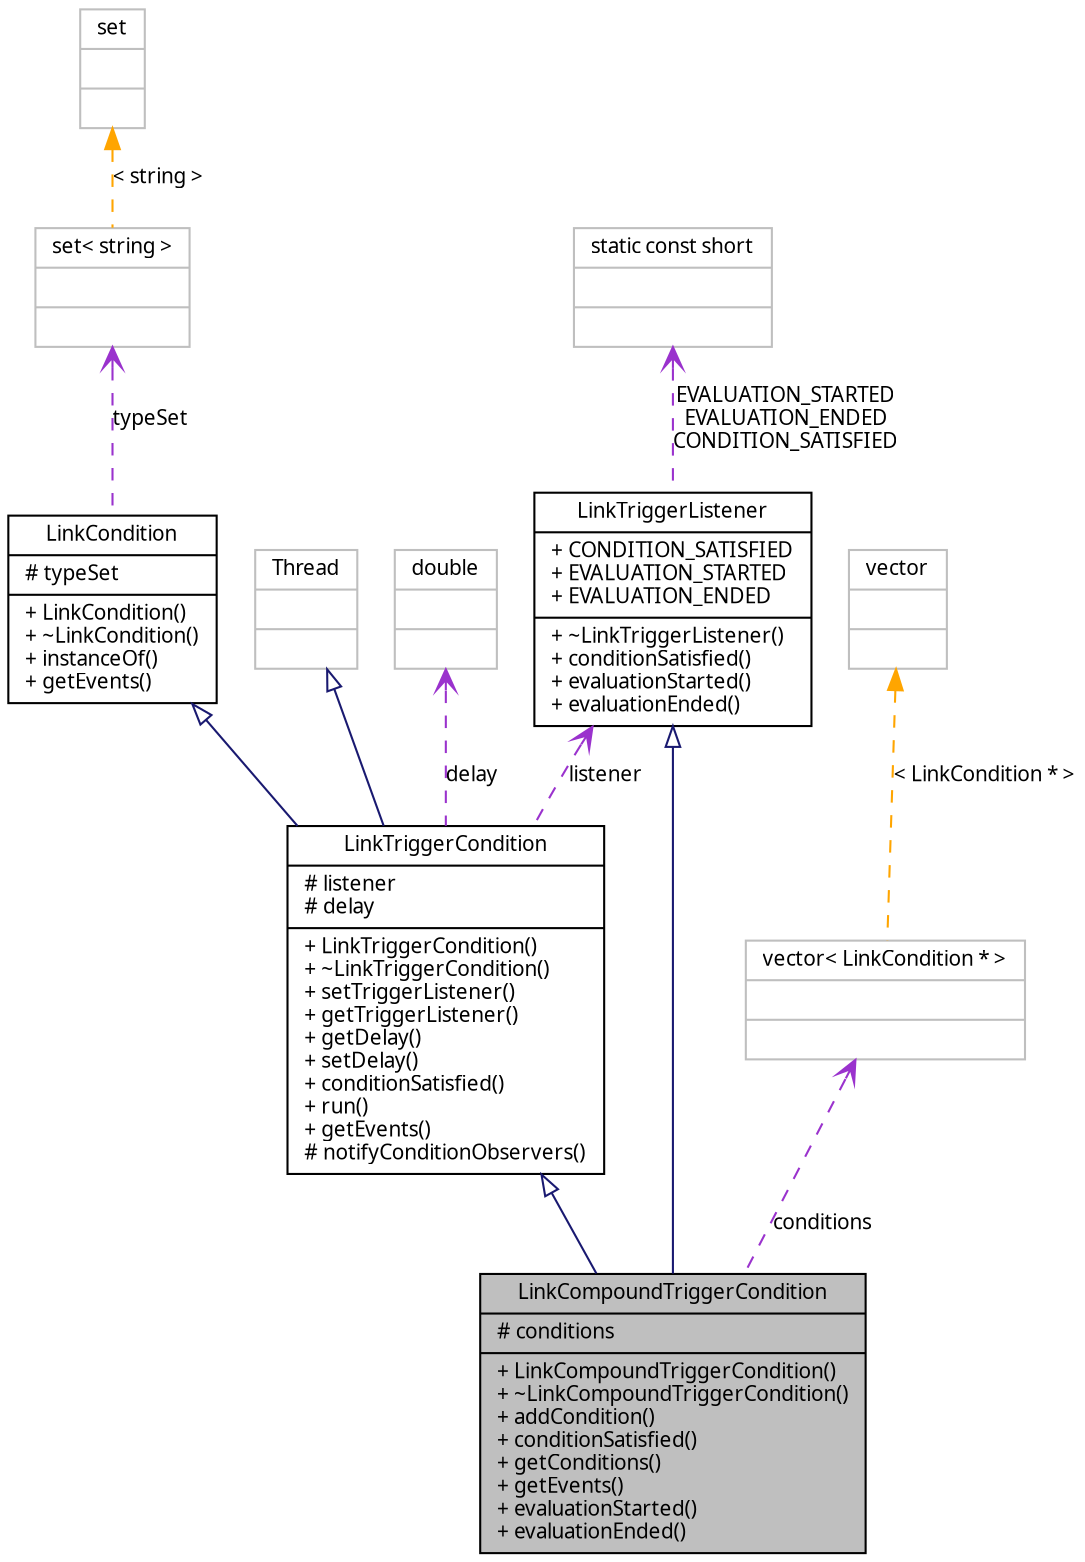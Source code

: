 digraph G
{
  edge [fontname="FreeSans.ttf",fontsize=10,labelfontname="FreeSans.ttf",labelfontsize=10];
  node [fontname="FreeSans.ttf",fontsize=10,shape=record];
  Node1 [label="{LinkCompoundTriggerCondition\n|# conditions\l|+ LinkCompoundTriggerCondition()\l+ ~LinkCompoundTriggerCondition()\l+ addCondition()\l+ conditionSatisfied()\l+ getConditions()\l+ getEvents()\l+ evaluationStarted()\l+ evaluationEnded()\l}",height=0.2,width=0.4,color="black", fillcolor="grey75", style="filled" fontcolor="black"];
  Node2 -> Node1 [dir=back,color="midnightblue",fontsize=10,style="solid",arrowtail="empty"];
  Node2 [label="{LinkTriggerCondition\n|# listener\l# delay\l|+ LinkTriggerCondition()\l+ ~LinkTriggerCondition()\l+ setTriggerListener()\l+ getTriggerListener()\l+ getDelay()\l+ setDelay()\l+ conditionSatisfied()\l+ run()\l+ getEvents()\l# notifyConditionObservers()\l}",height=0.2,width=0.4,color="black", fillcolor="white", style="filled",URL="$classbr_1_1pucrio_1_1telemidia_1_1ginga_1_1ncl_1_1model_1_1link_1_1LinkTriggerCondition.html"];
  Node3 -> Node2 [dir=back,color="midnightblue",fontsize=10,style="solid",arrowtail="empty"];
  Node3 [label="{LinkCondition\n|# typeSet\l|+ LinkCondition()\l+ ~LinkCondition()\l+ instanceOf()\l+ getEvents()\l}",height=0.2,width=0.4,color="black", fillcolor="white", style="filled",URL="$classbr_1_1pucrio_1_1telemidia_1_1ginga_1_1ncl_1_1model_1_1link_1_1LinkCondition.html"];
  Node4 -> Node3 [dir=back,color="darkorchid3",fontsize=10,style="dashed",label="typeSet",arrowtail="open"];
  Node4 [label="{set\< string \>\n||}",height=0.2,width=0.4,color="grey75", fillcolor="white", style="filled"];
  Node5 -> Node4 [dir=back,color="orange",fontsize=10,style="dashed",label="\< string \>"];
  Node5 [label="{set\n||}",height=0.2,width=0.4,color="grey75", fillcolor="white", style="filled",tooltip="STL class."];
  Node6 -> Node2 [dir=back,color="midnightblue",fontsize=10,style="solid",arrowtail="empty"];
  Node6 [label="{Thread\n||}",height=0.2,width=0.4,color="grey75", fillcolor="white", style="filled"];
  Node7 -> Node2 [dir=back,color="darkorchid3",fontsize=10,style="dashed",label="delay",arrowtail="open"];
  Node7 [label="{double\n||}",height=0.2,width=0.4,color="grey75", fillcolor="white", style="filled"];
  Node8 -> Node2 [dir=back,color="darkorchid3",fontsize=10,style="dashed",label="listener",arrowtail="open"];
  Node8 [label="{LinkTriggerListener\n|+ CONDITION_SATISFIED\l+ EVALUATION_STARTED\l+ EVALUATION_ENDED\l|+ ~LinkTriggerListener()\l+ conditionSatisfied()\l+ evaluationStarted()\l+ evaluationEnded()\l}",height=0.2,width=0.4,color="black", fillcolor="white", style="filled",URL="$classbr_1_1pucrio_1_1telemidia_1_1ginga_1_1ncl_1_1model_1_1link_1_1LinkTriggerListener.html"];
  Node9 -> Node8 [dir=back,color="darkorchid3",fontsize=10,style="dashed",label="EVALUATION_STARTED\nEVALUATION_ENDED\nCONDITION_SATISFIED",arrowtail="open"];
  Node9 [label="{static const short\n||}",height=0.2,width=0.4,color="grey75", fillcolor="white", style="filled"];
  Node8 -> Node1 [dir=back,color="midnightblue",fontsize=10,style="solid",arrowtail="empty"];
  Node10 -> Node1 [dir=back,color="darkorchid3",fontsize=10,style="dashed",label="conditions",arrowtail="open"];
  Node10 [label="{vector\< LinkCondition * \>\n||}",height=0.2,width=0.4,color="grey75", fillcolor="white", style="filled"];
  Node11 -> Node10 [dir=back,color="orange",fontsize=10,style="dashed",label="\< LinkCondition * \>"];
  Node11 [label="{vector\n||}",height=0.2,width=0.4,color="grey75", fillcolor="white", style="filled",tooltip="STL class."];
}
